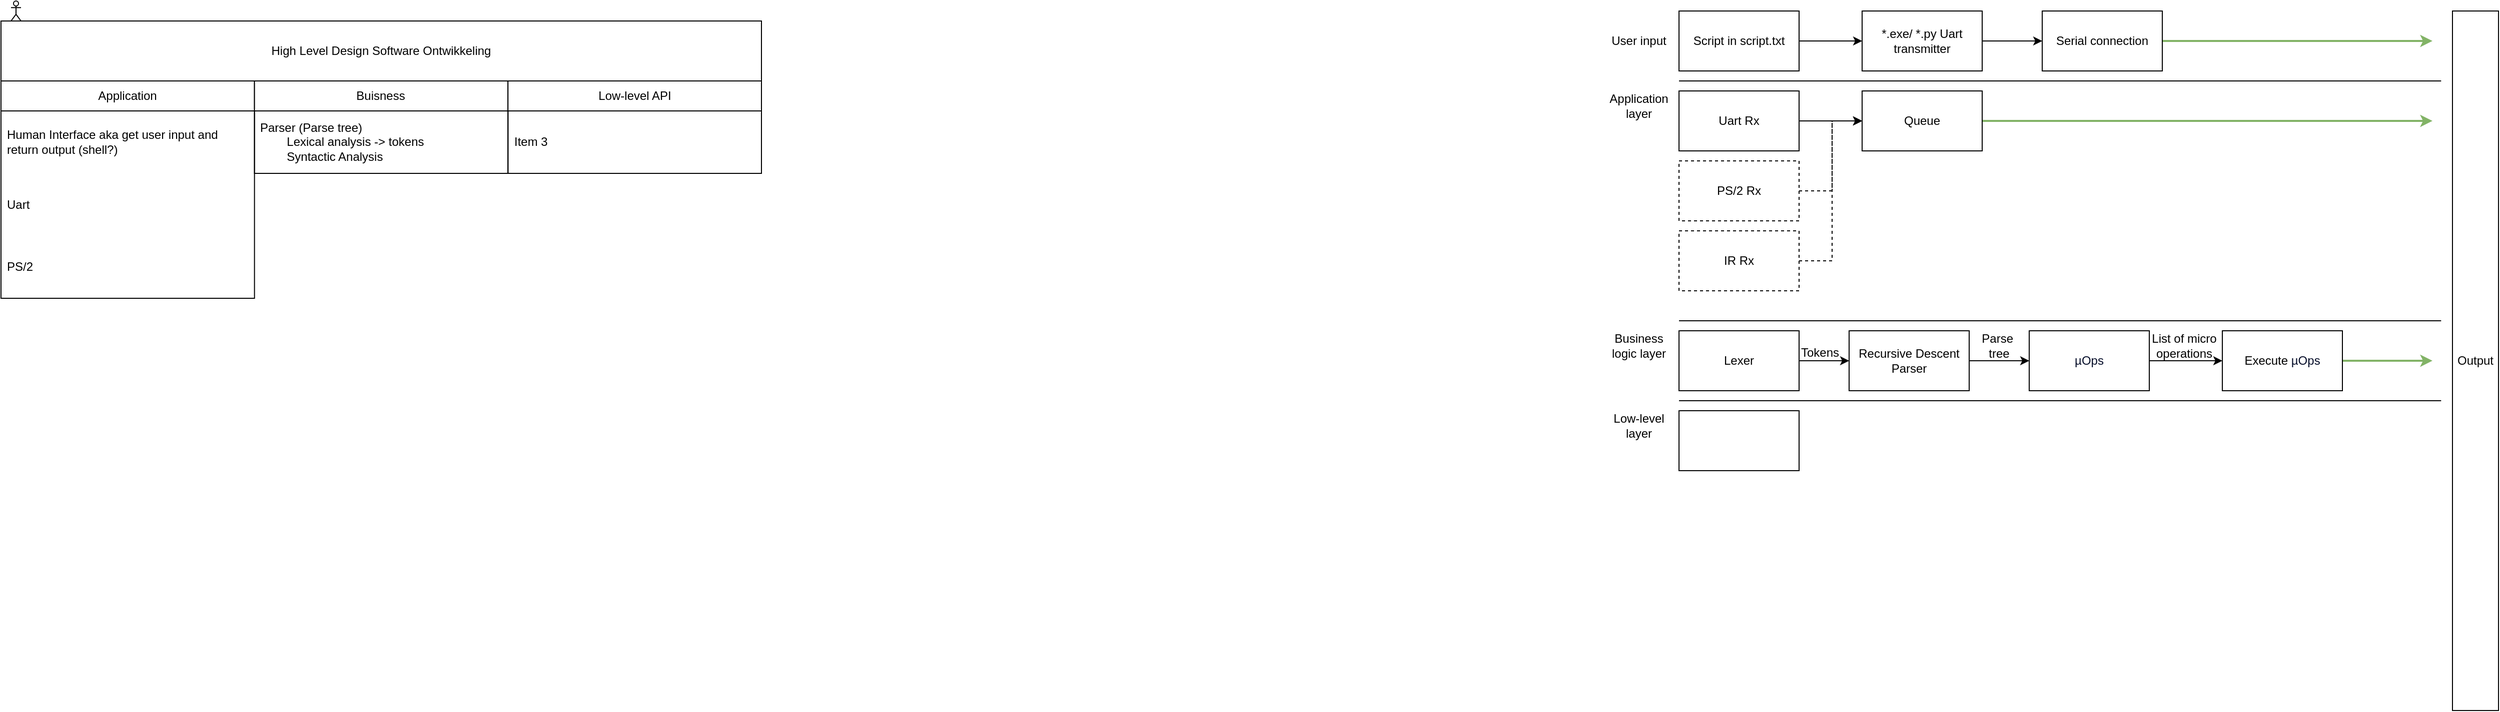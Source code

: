 <mxfile version="24.2.3" type="github">
  <diagram name="Pagina-1" id="YYRBDbeNr-HkOudGB8Iu">
    <mxGraphModel dx="2032" dy="746" grid="0" gridSize="10" guides="1" tooltips="1" connect="1" arrows="1" fold="1" page="0" pageScale="1" pageWidth="827" pageHeight="1169" math="0" shadow="0">
      <root>
        <mxCell id="0" />
        <mxCell id="1" parent="0" />
        <mxCell id="rlhBUZmAT8BfPZjBoUgw-25" value="" style="group" vertex="1" connectable="0" parent="1">
          <mxGeometry x="-780" y="80" width="760" height="280" as="geometry" />
        </mxCell>
        <mxCell id="rlhBUZmAT8BfPZjBoUgw-12" value="Application" style="swimlane;fontStyle=0;childLayout=stackLayout;horizontal=1;startSize=30;horizontalStack=0;resizeParent=1;resizeParentMax=0;resizeLast=0;collapsible=1;marginBottom=0;whiteSpace=wrap;html=1;" vertex="1" parent="rlhBUZmAT8BfPZjBoUgw-25">
          <mxGeometry width="253.333" height="217.5" as="geometry">
            <mxRectangle width="90" height="30" as="alternateBounds" />
          </mxGeometry>
        </mxCell>
        <mxCell id="rlhBUZmAT8BfPZjBoUgw-13" value="Human Interface aka get user input and return output (shell?)" style="text;strokeColor=none;fillColor=none;align=left;verticalAlign=middle;spacingLeft=4;spacingRight=4;overflow=hidden;points=[[0,0.5],[1,0.5]];portConstraint=eastwest;rotatable=0;whiteSpace=wrap;html=1;" vertex="1" parent="rlhBUZmAT8BfPZjBoUgw-12">
          <mxGeometry y="30" width="253.333" height="62.5" as="geometry" />
        </mxCell>
        <mxCell id="rlhBUZmAT8BfPZjBoUgw-41" value="Uart" style="text;strokeColor=none;fillColor=none;align=left;verticalAlign=middle;spacingLeft=4;spacingRight=4;overflow=hidden;points=[[0,0.5],[1,0.5]];portConstraint=eastwest;rotatable=0;whiteSpace=wrap;html=1;" vertex="1" parent="rlhBUZmAT8BfPZjBoUgw-12">
          <mxGeometry y="92.5" width="253.333" height="62.5" as="geometry" />
        </mxCell>
        <mxCell id="rlhBUZmAT8BfPZjBoUgw-44" value="PS/2" style="text;strokeColor=none;fillColor=none;align=left;verticalAlign=middle;spacingLeft=4;spacingRight=4;overflow=hidden;points=[[0,0.5],[1,0.5]];portConstraint=eastwest;rotatable=0;whiteSpace=wrap;html=1;" vertex="1" parent="rlhBUZmAT8BfPZjBoUgw-12">
          <mxGeometry y="155" width="253.333" height="62.5" as="geometry" />
        </mxCell>
        <mxCell id="rlhBUZmAT8BfPZjBoUgw-16" value="Buisness" style="swimlane;fontStyle=0;childLayout=stackLayout;horizontal=1;startSize=30;horizontalStack=0;resizeParent=1;resizeParentMax=0;resizeLast=0;collapsible=1;marginBottom=0;whiteSpace=wrap;html=1;" vertex="1" parent="rlhBUZmAT8BfPZjBoUgw-25">
          <mxGeometry x="253.33" width="253.33" height="92.5" as="geometry">
            <mxRectangle x="253.333" width="100" height="30" as="alternateBounds" />
          </mxGeometry>
        </mxCell>
        <mxCell id="rlhBUZmAT8BfPZjBoUgw-38" value="Parser (Parse tree)&lt;div&gt;&lt;span style=&quot;white-space: pre;&quot;&gt;&#x9;&lt;/span&gt;Lexical analysis -&amp;gt; tokens&lt;/div&gt;&lt;div&gt;&lt;span style=&quot;white-space: pre;&quot;&gt;&#x9;&lt;/span&gt;Syntac&lt;span style=&quot;background-color: initial;&quot;&gt;tic Analysis&lt;/span&gt;&lt;/div&gt;" style="text;strokeColor=none;fillColor=none;align=left;verticalAlign=middle;spacingLeft=4;spacingRight=4;overflow=hidden;points=[[0,0.5],[1,0.5]];portConstraint=eastwest;rotatable=0;whiteSpace=wrap;html=1;" vertex="1" parent="rlhBUZmAT8BfPZjBoUgw-16">
          <mxGeometry y="30" width="253.33" height="62.5" as="geometry" />
        </mxCell>
        <mxCell id="rlhBUZmAT8BfPZjBoUgw-21" value="Low-level API" style="swimlane;fontStyle=0;childLayout=stackLayout;horizontal=1;startSize=30;horizontalStack=0;resizeParent=1;resizeParentMax=0;resizeLast=0;collapsible=1;marginBottom=0;whiteSpace=wrap;html=1;" vertex="1" parent="rlhBUZmAT8BfPZjBoUgw-25">
          <mxGeometry x="506.667" width="253.333" height="92.5" as="geometry">
            <mxRectangle x="506.667" width="90" height="30" as="alternateBounds" />
          </mxGeometry>
        </mxCell>
        <mxCell id="rlhBUZmAT8BfPZjBoUgw-24" value="Item 3" style="text;strokeColor=none;fillColor=none;align=left;verticalAlign=middle;spacingLeft=4;spacingRight=4;overflow=hidden;points=[[0,0.5],[1,0.5]];portConstraint=eastwest;rotatable=0;whiteSpace=wrap;html=1;" vertex="1" parent="rlhBUZmAT8BfPZjBoUgw-21">
          <mxGeometry y="30" width="253.333" height="62.5" as="geometry" />
        </mxCell>
        <mxCell id="rlhBUZmAT8BfPZjBoUgw-45" value="" style="endArrow=none;html=1;rounded=0;" edge="1" parent="1">
          <mxGeometry width="50" height="50" relative="1" as="geometry">
            <mxPoint x="897" y="80" as="sourcePoint" />
            <mxPoint x="1658.667" y="80" as="targetPoint" />
          </mxGeometry>
        </mxCell>
        <mxCell id="rlhBUZmAT8BfPZjBoUgw-46" value="" style="endArrow=none;html=1;rounded=0;" edge="1" parent="1">
          <mxGeometry width="50" height="50" relative="1" as="geometry">
            <mxPoint x="897" y="320" as="sourcePoint" />
            <mxPoint x="1658.667" y="320" as="targetPoint" />
          </mxGeometry>
        </mxCell>
        <mxCell id="rlhBUZmAT8BfPZjBoUgw-47" value="User input" style="text;html=1;align=center;verticalAlign=middle;whiteSpace=wrap;rounded=0;" vertex="1" parent="1">
          <mxGeometry x="827" y="10" width="60" height="60" as="geometry" />
        </mxCell>
        <mxCell id="rlhBUZmAT8BfPZjBoUgw-52" style="edgeStyle=orthogonalEdgeStyle;rounded=0;orthogonalLoop=1;jettySize=auto;html=1;" edge="1" parent="1" source="rlhBUZmAT8BfPZjBoUgw-49">
          <mxGeometry relative="1" as="geometry">
            <mxPoint x="1080" y="40" as="targetPoint" />
          </mxGeometry>
        </mxCell>
        <mxCell id="rlhBUZmAT8BfPZjBoUgw-49" value="Script in script.txt" style="rounded=0;whiteSpace=wrap;html=1;" vertex="1" parent="1">
          <mxGeometry x="897" y="10" width="120" height="60" as="geometry" />
        </mxCell>
        <mxCell id="rlhBUZmAT8BfPZjBoUgw-50" value="" style="group" vertex="1" connectable="0" parent="1">
          <mxGeometry x="-780" width="760" height="80" as="geometry" />
        </mxCell>
        <mxCell id="rlhBUZmAT8BfPZjBoUgw-1" value="High Level Design Software Ontwikkeling" style="rounded=0;whiteSpace=wrap;html=1;" vertex="1" parent="rlhBUZmAT8BfPZjBoUgw-50">
          <mxGeometry y="20" width="760" height="60" as="geometry" />
        </mxCell>
        <mxCell id="rlhBUZmAT8BfPZjBoUgw-37" value="Actor" style="shape=umlActor;verticalLabelPosition=bottom;verticalAlign=top;html=1;outlineConnect=0;fontColor=none;noLabel=1;" vertex="1" parent="rlhBUZmAT8BfPZjBoUgw-50">
          <mxGeometry x="10" width="10" height="20" as="geometry" />
        </mxCell>
        <mxCell id="rlhBUZmAT8BfPZjBoUgw-54" style="edgeStyle=orthogonalEdgeStyle;rounded=0;orthogonalLoop=1;jettySize=auto;html=1;" edge="1" parent="1" source="rlhBUZmAT8BfPZjBoUgw-53" target="rlhBUZmAT8BfPZjBoUgw-55">
          <mxGeometry relative="1" as="geometry">
            <mxPoint x="1300" y="40" as="targetPoint" />
          </mxGeometry>
        </mxCell>
        <mxCell id="rlhBUZmAT8BfPZjBoUgw-53" value="*.exe/ *.py Uart transmitter" style="rounded=0;whiteSpace=wrap;html=1;" vertex="1" parent="1">
          <mxGeometry x="1080" y="10" width="120" height="60" as="geometry" />
        </mxCell>
        <mxCell id="rlhBUZmAT8BfPZjBoUgw-58" value="" style="edgeStyle=orthogonalEdgeStyle;rounded=0;orthogonalLoop=1;jettySize=auto;html=1;fillColor=#d5e8d4;strokeColor=#82b366;strokeWidth=2;" edge="1" parent="1" source="rlhBUZmAT8BfPZjBoUgw-55">
          <mxGeometry relative="1" as="geometry">
            <mxPoint x="1650" y="40" as="targetPoint" />
          </mxGeometry>
        </mxCell>
        <mxCell id="rlhBUZmAT8BfPZjBoUgw-55" value="Serial connection" style="rounded=0;whiteSpace=wrap;html=1;" vertex="1" parent="1">
          <mxGeometry x="1260" y="10" width="120" height="60" as="geometry" />
        </mxCell>
        <mxCell id="rlhBUZmAT8BfPZjBoUgw-59" value="Application layer" style="text;html=1;align=center;verticalAlign=middle;whiteSpace=wrap;rounded=0;" vertex="1" parent="1">
          <mxGeometry x="827" y="90" width="60" height="30" as="geometry" />
        </mxCell>
        <mxCell id="rlhBUZmAT8BfPZjBoUgw-63" style="edgeStyle=orthogonalEdgeStyle;rounded=0;orthogonalLoop=1;jettySize=auto;html=1;" edge="1" parent="1" source="rlhBUZmAT8BfPZjBoUgw-60">
          <mxGeometry relative="1" as="geometry">
            <mxPoint x="1080" y="120" as="targetPoint" />
          </mxGeometry>
        </mxCell>
        <mxCell id="rlhBUZmAT8BfPZjBoUgw-60" value="Uart Rx" style="rounded=0;whiteSpace=wrap;html=1;" vertex="1" parent="1">
          <mxGeometry x="897" y="90" width="120" height="60" as="geometry" />
        </mxCell>
        <mxCell id="rlhBUZmAT8BfPZjBoUgw-62" style="edgeStyle=orthogonalEdgeStyle;rounded=0;orthogonalLoop=1;jettySize=auto;html=1;dashed=1;" edge="1" parent="1" source="rlhBUZmAT8BfPZjBoUgw-61">
          <mxGeometry relative="1" as="geometry">
            <mxPoint x="1080" y="120" as="targetPoint" />
            <Array as="points">
              <mxPoint x="1050" y="190" />
              <mxPoint x="1050" y="120" />
            </Array>
          </mxGeometry>
        </mxCell>
        <mxCell id="rlhBUZmAT8BfPZjBoUgw-61" value="PS/2 Rx" style="rounded=0;whiteSpace=wrap;html=1;dashed=1;" vertex="1" parent="1">
          <mxGeometry x="897" y="160" width="120" height="60" as="geometry" />
        </mxCell>
        <mxCell id="rlhBUZmAT8BfPZjBoUgw-67" style="edgeStyle=orthogonalEdgeStyle;rounded=0;orthogonalLoop=1;jettySize=auto;html=1;fillColor=#d5e8d4;strokeColor=#82b366;strokeWidth=2;" edge="1" parent="1" source="rlhBUZmAT8BfPZjBoUgw-64">
          <mxGeometry relative="1" as="geometry">
            <mxPoint x="1650" y="120" as="targetPoint" />
          </mxGeometry>
        </mxCell>
        <mxCell id="rlhBUZmAT8BfPZjBoUgw-64" value="Queue" style="rounded=0;whiteSpace=wrap;html=1;" vertex="1" parent="1">
          <mxGeometry x="1080" y="90" width="120" height="60" as="geometry" />
        </mxCell>
        <mxCell id="rlhBUZmAT8BfPZjBoUgw-66" style="edgeStyle=orthogonalEdgeStyle;rounded=0;orthogonalLoop=1;jettySize=auto;html=1;entryX=0;entryY=0.5;entryDx=0;entryDy=0;dashed=1;" edge="1" parent="1" source="rlhBUZmAT8BfPZjBoUgw-65" target="rlhBUZmAT8BfPZjBoUgw-64">
          <mxGeometry relative="1" as="geometry">
            <Array as="points">
              <mxPoint x="1050" y="260" />
              <mxPoint x="1050" y="120" />
            </Array>
          </mxGeometry>
        </mxCell>
        <mxCell id="rlhBUZmAT8BfPZjBoUgw-65" value="IR Rx" style="rounded=0;whiteSpace=wrap;html=1;dashed=1;" vertex="1" parent="1">
          <mxGeometry x="897" y="230" width="120" height="60" as="geometry" />
        </mxCell>
        <mxCell id="rlhBUZmAT8BfPZjBoUgw-68" value="Business logic layer" style="text;html=1;align=center;verticalAlign=middle;whiteSpace=wrap;rounded=0;" vertex="1" parent="1">
          <mxGeometry x="827" y="330" width="60" height="30" as="geometry" />
        </mxCell>
        <mxCell id="rlhBUZmAT8BfPZjBoUgw-71" value="" style="edgeStyle=orthogonalEdgeStyle;rounded=0;orthogonalLoop=1;jettySize=auto;html=1;" edge="1" parent="1" source="rlhBUZmAT8BfPZjBoUgw-69" target="rlhBUZmAT8BfPZjBoUgw-70">
          <mxGeometry relative="1" as="geometry" />
        </mxCell>
        <mxCell id="rlhBUZmAT8BfPZjBoUgw-69" value="Lexer" style="rounded=0;whiteSpace=wrap;html=1;" vertex="1" parent="1">
          <mxGeometry x="897" y="330" width="120" height="60" as="geometry" />
        </mxCell>
        <mxCell id="rlhBUZmAT8BfPZjBoUgw-74" value="" style="edgeStyle=orthogonalEdgeStyle;rounded=0;orthogonalLoop=1;jettySize=auto;html=1;" edge="1" parent="1" source="rlhBUZmAT8BfPZjBoUgw-70" target="rlhBUZmAT8BfPZjBoUgw-73">
          <mxGeometry relative="1" as="geometry" />
        </mxCell>
        <mxCell id="rlhBUZmAT8BfPZjBoUgw-70" value="Recursive Descent Parser" style="rounded=0;whiteSpace=wrap;html=1;" vertex="1" parent="1">
          <mxGeometry x="1067" y="330" width="120" height="60" as="geometry" />
        </mxCell>
        <mxCell id="rlhBUZmAT8BfPZjBoUgw-72" value="Tokens" style="text;html=1;align=center;verticalAlign=middle;whiteSpace=wrap;rounded=0;" vertex="1" parent="1">
          <mxGeometry x="1008" y="337" width="60" height="30" as="geometry" />
        </mxCell>
        <mxCell id="rlhBUZmAT8BfPZjBoUgw-78" style="edgeStyle=orthogonalEdgeStyle;rounded=0;orthogonalLoop=1;jettySize=auto;html=1;fillColor=#d5e8d4;strokeColor=#000000;entryX=0;entryY=0.5;entryDx=0;entryDy=0;" edge="1" parent="1" source="rlhBUZmAT8BfPZjBoUgw-73" target="rlhBUZmAT8BfPZjBoUgw-84">
          <mxGeometry relative="1" as="geometry">
            <mxPoint x="1650" y="360" as="targetPoint" />
          </mxGeometry>
        </mxCell>
        <mxCell id="rlhBUZmAT8BfPZjBoUgw-73" value="&lt;div style=&quot;text-align: left;&quot;&gt;&lt;font size=&quot;1&quot; face=&quot;Google Sans, arial, sans-serif&quot; color=&quot;#040c28&quot;&gt;&lt;span style=&quot;background-color: rgb(255, 255, 255); font-size: 12px;&quot;&gt;µOps&lt;/span&gt;&lt;/font&gt;&lt;/div&gt;" style="whiteSpace=wrap;html=1;rounded=0;" vertex="1" parent="1">
          <mxGeometry x="1247" y="330" width="120" height="60" as="geometry" />
        </mxCell>
        <mxCell id="rlhBUZmAT8BfPZjBoUgw-75" value="Parse&amp;nbsp;&lt;div&gt;tree&lt;/div&gt;" style="text;html=1;align=center;verticalAlign=middle;whiteSpace=wrap;rounded=0;" vertex="1" parent="1">
          <mxGeometry x="1187" y="330" width="60" height="30" as="geometry" />
        </mxCell>
        <mxCell id="rlhBUZmAT8BfPZjBoUgw-80" value="List of micro operations" style="text;html=1;align=center;verticalAlign=middle;whiteSpace=wrap;rounded=0;" vertex="1" parent="1">
          <mxGeometry x="1367" y="330" width="70" height="30" as="geometry" />
        </mxCell>
        <mxCell id="rlhBUZmAT8BfPZjBoUgw-81" value="" style="endArrow=none;html=1;rounded=0;" edge="1" parent="1">
          <mxGeometry width="50" height="50" relative="1" as="geometry">
            <mxPoint x="897" y="400" as="sourcePoint" />
            <mxPoint x="1658.667" y="400" as="targetPoint" />
          </mxGeometry>
        </mxCell>
        <mxCell id="rlhBUZmAT8BfPZjBoUgw-82" value="Low-level layer" style="text;html=1;align=center;verticalAlign=middle;whiteSpace=wrap;rounded=0;" vertex="1" parent="1">
          <mxGeometry x="827" y="410" width="60" height="30" as="geometry" />
        </mxCell>
        <mxCell id="rlhBUZmAT8BfPZjBoUgw-83" value="" style="rounded=0;whiteSpace=wrap;html=1;" vertex="1" parent="1">
          <mxGeometry x="897" y="410" width="120" height="60" as="geometry" />
        </mxCell>
        <mxCell id="rlhBUZmAT8BfPZjBoUgw-86" style="edgeStyle=orthogonalEdgeStyle;rounded=0;orthogonalLoop=1;jettySize=auto;html=1;fillColor=#d5e8d4;strokeColor=#82b366;strokeWidth=2;" edge="1" parent="1" source="rlhBUZmAT8BfPZjBoUgw-84">
          <mxGeometry relative="1" as="geometry">
            <mxPoint x="1650" y="360" as="targetPoint" />
          </mxGeometry>
        </mxCell>
        <mxCell id="rlhBUZmAT8BfPZjBoUgw-84" value="Execute&amp;nbsp;&lt;span style=&quot;color: rgb(4, 12, 40); font-family: &amp;quot;Google Sans&amp;quot;, arial, sans-serif; text-align: left; background-color: rgb(255, 255, 255);&quot;&gt;µOps&lt;/span&gt;" style="rounded=0;whiteSpace=wrap;html=1;" vertex="1" parent="1">
          <mxGeometry x="1440" y="330" width="120" height="60" as="geometry" />
        </mxCell>
        <mxCell id="rlhBUZmAT8BfPZjBoUgw-87" value="Output" style="rounded=0;whiteSpace=wrap;html=1;" vertex="1" parent="1">
          <mxGeometry x="1670" y="10" width="46" height="700" as="geometry" />
        </mxCell>
      </root>
    </mxGraphModel>
  </diagram>
</mxfile>
